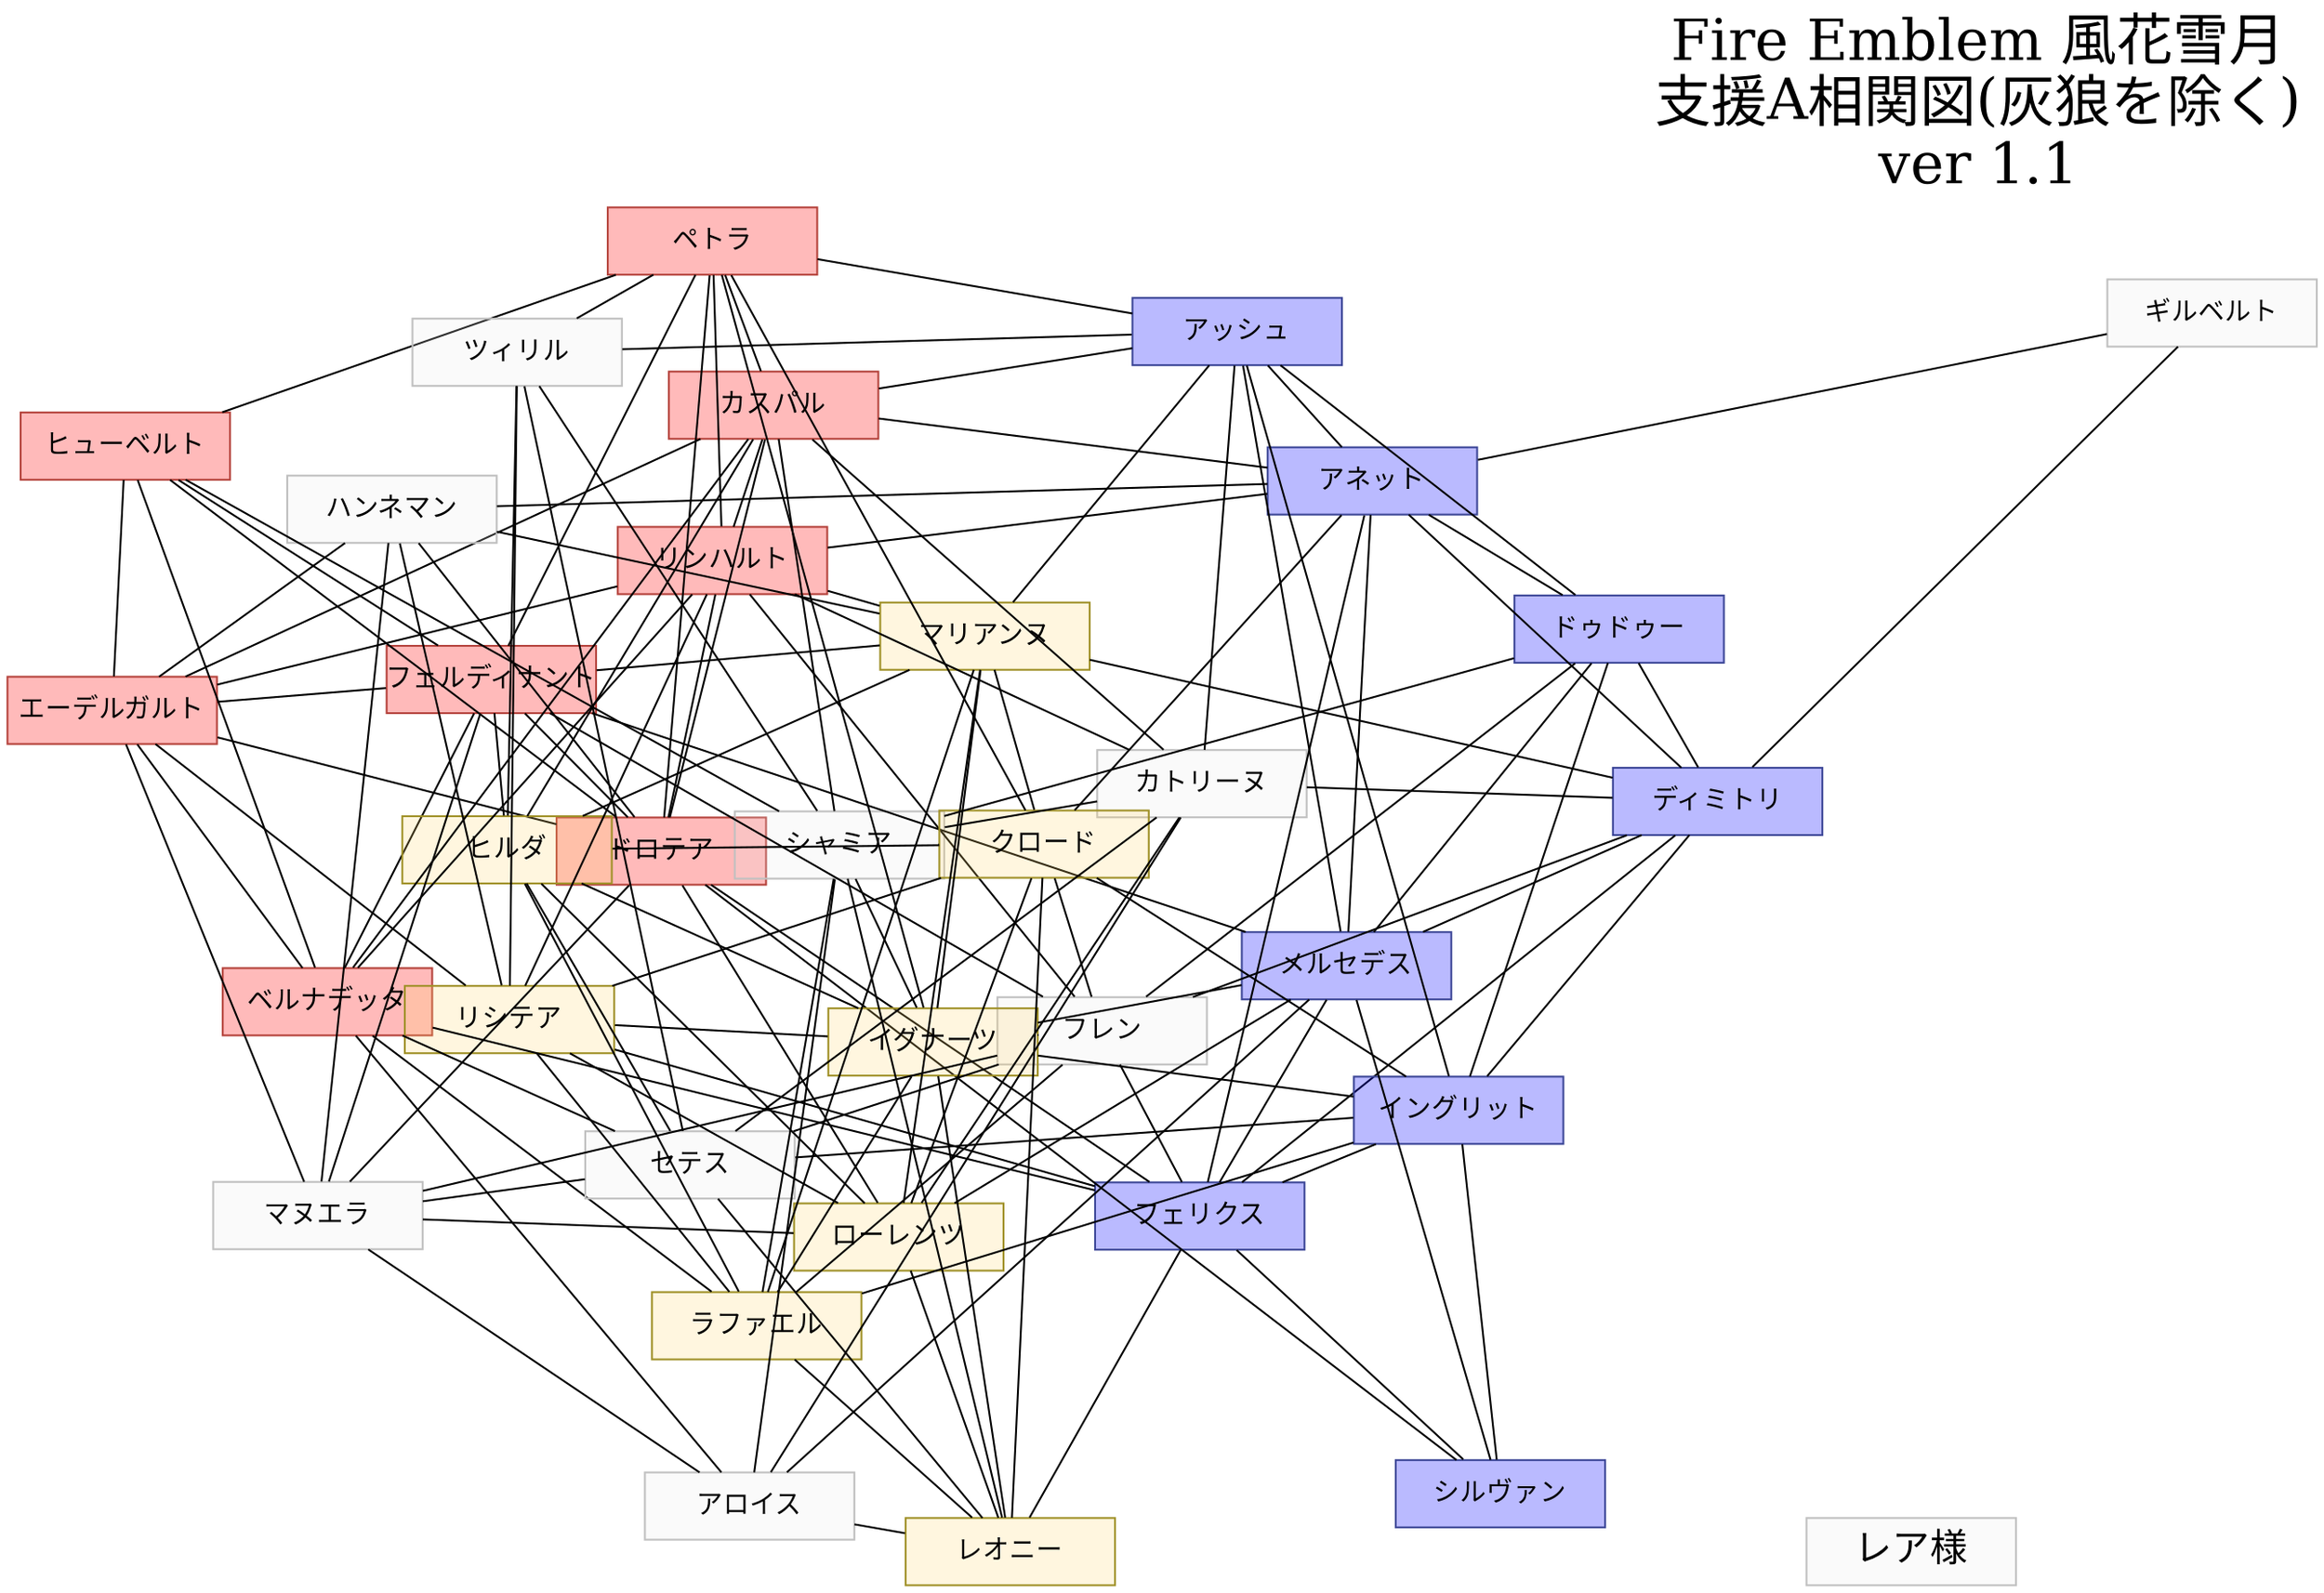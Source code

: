 // 灰狼以外で支援Aが存在する関係
graph FE3H {
    graph [
        layout="sfdp",
        label="Fire Emblem 風花雪月\n支援A相関図(灰狼を除く)\nver 1.1",
        labelloc = "t",
        labeljust = "r",
        fontsize = 30,
        concentrate = "true"
    ]
    node [
        fixedsize=true,
        width=1.55,
        shape=box,
        style=filled,
        fillcolor=white
    ];
    //black eagles
    node [color="#B5433C", fillcolor="#ff000045"];
    Edelgard[label="エーデルガルト"];
    Hubert[label="ヒューベルト"];
    Ferdinand[label="フェルディナント"];
    Linhardt[label="リンハルト"];
    Caspar[label="カスパル"];
    Bernadetta[label="ベルナデッタ"];
    Dorothea[label="ドロテア"];
    Petra[label="ペトラ"];
    //blue lions
    node [color="#3E4898", fillcolor="#0000ff45"];
    Dimitri[label="ディミトリ"];
    Dedue[label="ドゥドゥー"];
    Felix[label="フェリクス"];
    Sylvain[label="シルヴァン"];
    Ashe[label="アッシュ"];
    Mercedes[label="メルセデス"];
    Annette[label="アネット"];
    Ingrid[label="イングリット"];
    //golden deer
    node [color="#A09129", fillcolor="#ffd66b37"];
    Claude[label="クロード"];
    Lorenz[label="ローレンツ"];
    Raphael[label="ラファエル"];
    Ignatz[label="イグナーツ"];
    Hilda[label="ヒルダ"];
    Lysithea[label="リシテア"];
    Marianne[label="マリアンヌ"];
    Leonie[label="レオニー"];
    //church of seiros
    node [color=silver, fillcolor="#E7E7E735"];
    Rhea[fontsize=20, label="レア様"];
    Seteth[label="セテス"];
    Flayn[label="フレン"];
    Manuela[label="マヌエラ"];
    Hanneman[label="ハンネマン"];
    Cyril[label="ツィリル"];
    Alois[label="アロイス"];
    Gilbert[label="ギルベルト"];
    Catherine[label="カトリーヌ"];
    Shamir[label="シャミア"];

    // relations on black eagles
    Edelgard   -- { Hubert, Ferdinand, Linhardt, Caspar, Bernadetta, Dorothea, Lysithea, Hanneman, Manuela };
    Hubert     -- { Edelgard, Ferdinand, Bernadetta, Dorothea, Petra, Shamir };
    Ferdinand  -- { Edelgard, Hubert, Bernadetta, Dorothea, Petra, Mercedes, Marianne, Hilda, Flayn, Manuela };
    Linhardt   -- { Edelgard, Caspar, Bernadetta, Dorothea, Petra, Annette, Lysithea, Marianne, Flayn, Catherine };
    Caspar     -- { Edelgard, Linhardt, Bernadetta, Dorothea, Petra, Ashe, Annette, Hilda, Catherine, Shamir };
    Bernadetta -- { Edelgard, Hubert, Ferdinand, Linhardt, Caspar, Felix, Raphael, Seteth, Alois };
    Dorothea   -- { Edelgard, Hubert, Ferdinand, Linhardt, Caspar, Petra, Felix, Sylvain, Lorenz, Hanneman, Manuela };
    Petra      -- { Hubert, Ferdinand, Linhardt, Caspar, Dorothea, Ashe, Claude, Ignatz, Cyril };
    // relations on blue lions
    Dimitri    -- { Dedue, Felix, Mercedes, Annette, Ingrid, Marianne, Flayn, Gilbert, Catherine };
    Dedue      -- { Dimitri, Ashe, Mercedes, Annette, Ingrid, Flayn, Shamir };
    Felix      -- { Dimitri, Bernadetta, Dorothea, Sylvain, Mercedes, Annette, Ingrid, Lysithea, Leonie, Flayn };
    Ashe       -- { Caspar, Petra, Dedue, Annette, Mercedes, Ingrid, Marianne, Catherine, Cyril };
    Sylvain    -- { Felix, Mercedes, Ingrid };
    Mercedes   -- { Ferdinand, Dimitri, Dedue, Felix, Sylvain, Annette, Lorenz, Ignatz, Alois };
    Annette    -- { Linhardt, Caspar, Dimitri, Dedue, Mercedes, Claude, Hanneman, Gilbert };
    Ingrid     -- { Dimitri, Dedue, Felix, Sylvain, Claude, Raphael, Ignatz, Seteth };
    // relations on golden deer
    Claude     -- { Petra, Annette, Ingrid, Lorenz, Lysithea, Marianne, Hilda, Leonie, Flayn, Shamir };
    Lorenz     -- { Dorothea, Mercedes, Claude, Lysithea, Marianne, Hilda, Leonie, Manuela, Catherine };
    Raphael    -- { Bernadetta, Ingrid, Ignatz, Lysithea, Marianne, Hilda, Leonie, Flayn, Shamir };
    Ignatz     -- { Petra, Mercedes, Ingrid, Raphael, Lysithea, Marianne, Hilda, Leonie, Flayn, Shamir };
    Lysithea   -- { Edelgard, Linhardt, Felix, Claude, Lorenz, Raphael, Hanneman, Cyril };
    Marianne   -- { Ferdinand, Linhardt, Dimitri, Claude, Lorenz, Raphael, Ignatz, Hanneman };
    Hilda      -- { Ferdinand, Caspar, Claude, Lorenz, Raphael, Ignatz, Marianne, Seteth, Cyril };
    Leonie     -- { Felix, Claude, Lorenz, Raphael, Ignatz, Seteth, Alois, Shamir };
    // relations on church of seiros
    Seteth     -- { Bernadetta, Ingrid, Hilda, Leonie, Flayn, Manuela, Catherine, Cyril };
    Flayn      -- { Ferdinand, Dimitri, Dedue, Felix, Claude, Raphael, Ignatz, Seteth, Manuela };
    Hanneman   -- { Edelgard, Dorothea, Annette, Lysithea, Marianne, Manuela };
    Manuela    -- { Edelgard, Ferdinand, Dorothea, Lorenz, Seteth, Flayn, Hanneman, Alois };
    Gilbert    -- { Dimitri, Annette };
    Alois      -- { Bernadetta, Mercedes, Leonie, Manuela, Catherine, Shamir };
    Catherine  -- { Linhardt, Caspar, Dimitri, Lorenz, Shamir };
    Shamir     -- { Hubert, Dedue, Claude, Raphael, Ignatz, Leonie, Alois, Catherine, Cyril };
    Cyril      -- { Petra, Lysithea, Hilda, Seteth, Shamir };
}

